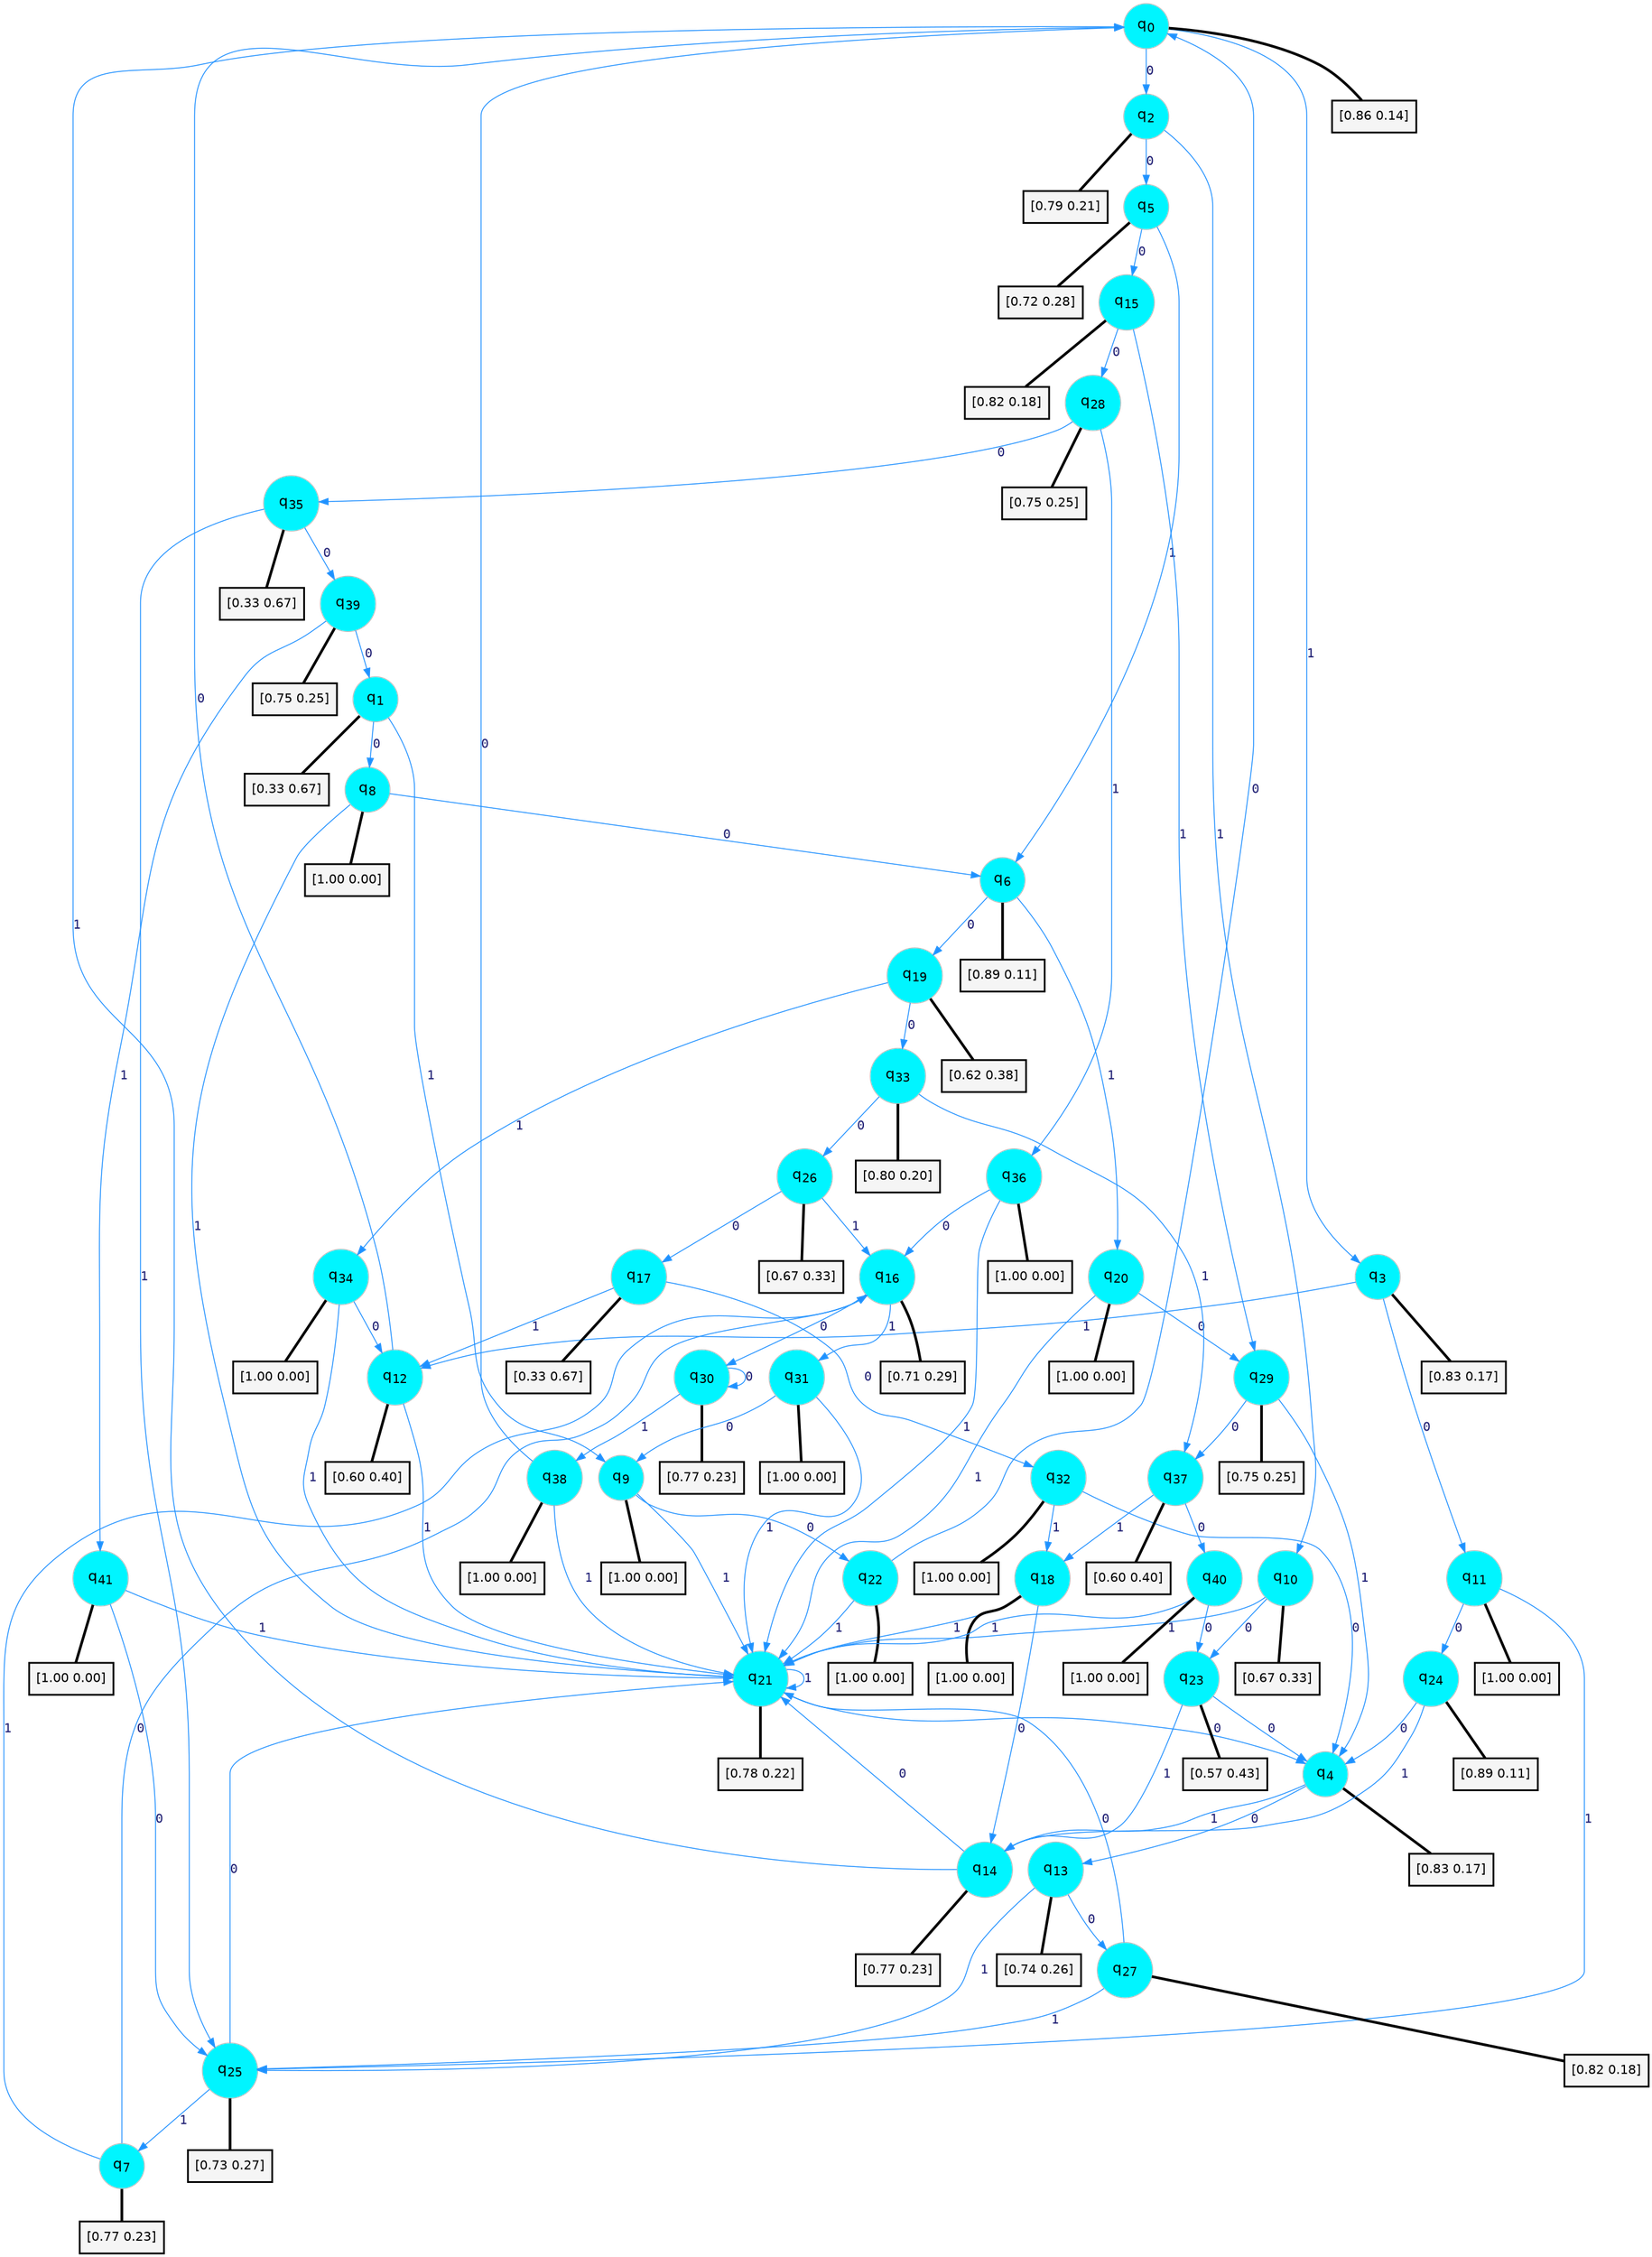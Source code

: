 digraph G {
graph [
bgcolor=transparent, dpi=300, rankdir=TD, size="40,25"];
node [
color=gray, fillcolor=turquoise1, fontcolor=black, fontname=Helvetica, fontsize=16, fontweight=bold, shape=circle, style=filled];
edge [
arrowsize=1, color=dodgerblue1, fontcolor=midnightblue, fontname=courier, fontweight=bold, penwidth=1, style=solid, weight=20];
0[label=<q<SUB>0</SUB>>];
1[label=<q<SUB>1</SUB>>];
2[label=<q<SUB>2</SUB>>];
3[label=<q<SUB>3</SUB>>];
4[label=<q<SUB>4</SUB>>];
5[label=<q<SUB>5</SUB>>];
6[label=<q<SUB>6</SUB>>];
7[label=<q<SUB>7</SUB>>];
8[label=<q<SUB>8</SUB>>];
9[label=<q<SUB>9</SUB>>];
10[label=<q<SUB>10</SUB>>];
11[label=<q<SUB>11</SUB>>];
12[label=<q<SUB>12</SUB>>];
13[label=<q<SUB>13</SUB>>];
14[label=<q<SUB>14</SUB>>];
15[label=<q<SUB>15</SUB>>];
16[label=<q<SUB>16</SUB>>];
17[label=<q<SUB>17</SUB>>];
18[label=<q<SUB>18</SUB>>];
19[label=<q<SUB>19</SUB>>];
20[label=<q<SUB>20</SUB>>];
21[label=<q<SUB>21</SUB>>];
22[label=<q<SUB>22</SUB>>];
23[label=<q<SUB>23</SUB>>];
24[label=<q<SUB>24</SUB>>];
25[label=<q<SUB>25</SUB>>];
26[label=<q<SUB>26</SUB>>];
27[label=<q<SUB>27</SUB>>];
28[label=<q<SUB>28</SUB>>];
29[label=<q<SUB>29</SUB>>];
30[label=<q<SUB>30</SUB>>];
31[label=<q<SUB>31</SUB>>];
32[label=<q<SUB>32</SUB>>];
33[label=<q<SUB>33</SUB>>];
34[label=<q<SUB>34</SUB>>];
35[label=<q<SUB>35</SUB>>];
36[label=<q<SUB>36</SUB>>];
37[label=<q<SUB>37</SUB>>];
38[label=<q<SUB>38</SUB>>];
39[label=<q<SUB>39</SUB>>];
40[label=<q<SUB>40</SUB>>];
41[label=<q<SUB>41</SUB>>];
42[label="[0.86 0.14]", shape=box,fontcolor=black, fontname=Helvetica, fontsize=14, penwidth=2, fillcolor=whitesmoke,color=black];
43[label="[0.33 0.67]", shape=box,fontcolor=black, fontname=Helvetica, fontsize=14, penwidth=2, fillcolor=whitesmoke,color=black];
44[label="[0.79 0.21]", shape=box,fontcolor=black, fontname=Helvetica, fontsize=14, penwidth=2, fillcolor=whitesmoke,color=black];
45[label="[0.83 0.17]", shape=box,fontcolor=black, fontname=Helvetica, fontsize=14, penwidth=2, fillcolor=whitesmoke,color=black];
46[label="[0.83 0.17]", shape=box,fontcolor=black, fontname=Helvetica, fontsize=14, penwidth=2, fillcolor=whitesmoke,color=black];
47[label="[0.72 0.28]", shape=box,fontcolor=black, fontname=Helvetica, fontsize=14, penwidth=2, fillcolor=whitesmoke,color=black];
48[label="[0.89 0.11]", shape=box,fontcolor=black, fontname=Helvetica, fontsize=14, penwidth=2, fillcolor=whitesmoke,color=black];
49[label="[0.77 0.23]", shape=box,fontcolor=black, fontname=Helvetica, fontsize=14, penwidth=2, fillcolor=whitesmoke,color=black];
50[label="[1.00 0.00]", shape=box,fontcolor=black, fontname=Helvetica, fontsize=14, penwidth=2, fillcolor=whitesmoke,color=black];
51[label="[1.00 0.00]", shape=box,fontcolor=black, fontname=Helvetica, fontsize=14, penwidth=2, fillcolor=whitesmoke,color=black];
52[label="[0.67 0.33]", shape=box,fontcolor=black, fontname=Helvetica, fontsize=14, penwidth=2, fillcolor=whitesmoke,color=black];
53[label="[1.00 0.00]", shape=box,fontcolor=black, fontname=Helvetica, fontsize=14, penwidth=2, fillcolor=whitesmoke,color=black];
54[label="[0.60 0.40]", shape=box,fontcolor=black, fontname=Helvetica, fontsize=14, penwidth=2, fillcolor=whitesmoke,color=black];
55[label="[0.74 0.26]", shape=box,fontcolor=black, fontname=Helvetica, fontsize=14, penwidth=2, fillcolor=whitesmoke,color=black];
56[label="[0.77 0.23]", shape=box,fontcolor=black, fontname=Helvetica, fontsize=14, penwidth=2, fillcolor=whitesmoke,color=black];
57[label="[0.82 0.18]", shape=box,fontcolor=black, fontname=Helvetica, fontsize=14, penwidth=2, fillcolor=whitesmoke,color=black];
58[label="[0.71 0.29]", shape=box,fontcolor=black, fontname=Helvetica, fontsize=14, penwidth=2, fillcolor=whitesmoke,color=black];
59[label="[0.33 0.67]", shape=box,fontcolor=black, fontname=Helvetica, fontsize=14, penwidth=2, fillcolor=whitesmoke,color=black];
60[label="[1.00 0.00]", shape=box,fontcolor=black, fontname=Helvetica, fontsize=14, penwidth=2, fillcolor=whitesmoke,color=black];
61[label="[0.62 0.38]", shape=box,fontcolor=black, fontname=Helvetica, fontsize=14, penwidth=2, fillcolor=whitesmoke,color=black];
62[label="[1.00 0.00]", shape=box,fontcolor=black, fontname=Helvetica, fontsize=14, penwidth=2, fillcolor=whitesmoke,color=black];
63[label="[0.78 0.22]", shape=box,fontcolor=black, fontname=Helvetica, fontsize=14, penwidth=2, fillcolor=whitesmoke,color=black];
64[label="[1.00 0.00]", shape=box,fontcolor=black, fontname=Helvetica, fontsize=14, penwidth=2, fillcolor=whitesmoke,color=black];
65[label="[0.57 0.43]", shape=box,fontcolor=black, fontname=Helvetica, fontsize=14, penwidth=2, fillcolor=whitesmoke,color=black];
66[label="[0.89 0.11]", shape=box,fontcolor=black, fontname=Helvetica, fontsize=14, penwidth=2, fillcolor=whitesmoke,color=black];
67[label="[0.73 0.27]", shape=box,fontcolor=black, fontname=Helvetica, fontsize=14, penwidth=2, fillcolor=whitesmoke,color=black];
68[label="[0.67 0.33]", shape=box,fontcolor=black, fontname=Helvetica, fontsize=14, penwidth=2, fillcolor=whitesmoke,color=black];
69[label="[0.82 0.18]", shape=box,fontcolor=black, fontname=Helvetica, fontsize=14, penwidth=2, fillcolor=whitesmoke,color=black];
70[label="[0.75 0.25]", shape=box,fontcolor=black, fontname=Helvetica, fontsize=14, penwidth=2, fillcolor=whitesmoke,color=black];
71[label="[0.75 0.25]", shape=box,fontcolor=black, fontname=Helvetica, fontsize=14, penwidth=2, fillcolor=whitesmoke,color=black];
72[label="[0.77 0.23]", shape=box,fontcolor=black, fontname=Helvetica, fontsize=14, penwidth=2, fillcolor=whitesmoke,color=black];
73[label="[1.00 0.00]", shape=box,fontcolor=black, fontname=Helvetica, fontsize=14, penwidth=2, fillcolor=whitesmoke,color=black];
74[label="[1.00 0.00]", shape=box,fontcolor=black, fontname=Helvetica, fontsize=14, penwidth=2, fillcolor=whitesmoke,color=black];
75[label="[0.80 0.20]", shape=box,fontcolor=black, fontname=Helvetica, fontsize=14, penwidth=2, fillcolor=whitesmoke,color=black];
76[label="[1.00 0.00]", shape=box,fontcolor=black, fontname=Helvetica, fontsize=14, penwidth=2, fillcolor=whitesmoke,color=black];
77[label="[0.33 0.67]", shape=box,fontcolor=black, fontname=Helvetica, fontsize=14, penwidth=2, fillcolor=whitesmoke,color=black];
78[label="[1.00 0.00]", shape=box,fontcolor=black, fontname=Helvetica, fontsize=14, penwidth=2, fillcolor=whitesmoke,color=black];
79[label="[0.60 0.40]", shape=box,fontcolor=black, fontname=Helvetica, fontsize=14, penwidth=2, fillcolor=whitesmoke,color=black];
80[label="[1.00 0.00]", shape=box,fontcolor=black, fontname=Helvetica, fontsize=14, penwidth=2, fillcolor=whitesmoke,color=black];
81[label="[0.75 0.25]", shape=box,fontcolor=black, fontname=Helvetica, fontsize=14, penwidth=2, fillcolor=whitesmoke,color=black];
82[label="[1.00 0.00]", shape=box,fontcolor=black, fontname=Helvetica, fontsize=14, penwidth=2, fillcolor=whitesmoke,color=black];
83[label="[1.00 0.00]", shape=box,fontcolor=black, fontname=Helvetica, fontsize=14, penwidth=2, fillcolor=whitesmoke,color=black];
0->2 [label=0];
0->3 [label=1];
0->42 [arrowhead=none, penwidth=3,color=black];
1->8 [label=0];
1->9 [label=1];
1->43 [arrowhead=none, penwidth=3,color=black];
2->5 [label=0];
2->10 [label=1];
2->44 [arrowhead=none, penwidth=3,color=black];
3->11 [label=0];
3->12 [label=1];
3->45 [arrowhead=none, penwidth=3,color=black];
4->13 [label=0];
4->14 [label=1];
4->46 [arrowhead=none, penwidth=3,color=black];
5->15 [label=0];
5->6 [label=1];
5->47 [arrowhead=none, penwidth=3,color=black];
6->19 [label=0];
6->20 [label=1];
6->48 [arrowhead=none, penwidth=3,color=black];
7->16 [label=0];
7->16 [label=1];
7->49 [arrowhead=none, penwidth=3,color=black];
8->6 [label=0];
8->21 [label=1];
8->50 [arrowhead=none, penwidth=3,color=black];
9->22 [label=0];
9->21 [label=1];
9->51 [arrowhead=none, penwidth=3,color=black];
10->23 [label=0];
10->21 [label=1];
10->52 [arrowhead=none, penwidth=3,color=black];
11->24 [label=0];
11->25 [label=1];
11->53 [arrowhead=none, penwidth=3,color=black];
12->0 [label=0];
12->21 [label=1];
12->54 [arrowhead=none, penwidth=3,color=black];
13->27 [label=0];
13->25 [label=1];
13->55 [arrowhead=none, penwidth=3,color=black];
14->21 [label=0];
14->0 [label=1];
14->56 [arrowhead=none, penwidth=3,color=black];
15->28 [label=0];
15->29 [label=1];
15->57 [arrowhead=none, penwidth=3,color=black];
16->30 [label=0];
16->31 [label=1];
16->58 [arrowhead=none, penwidth=3,color=black];
17->32 [label=0];
17->12 [label=1];
17->59 [arrowhead=none, penwidth=3,color=black];
18->14 [label=0];
18->21 [label=1];
18->60 [arrowhead=none, penwidth=3,color=black];
19->33 [label=0];
19->34 [label=1];
19->61 [arrowhead=none, penwidth=3,color=black];
20->29 [label=0];
20->21 [label=1];
20->62 [arrowhead=none, penwidth=3,color=black];
21->4 [label=0];
21->21 [label=1];
21->63 [arrowhead=none, penwidth=3,color=black];
22->0 [label=0];
22->21 [label=1];
22->64 [arrowhead=none, penwidth=3,color=black];
23->4 [label=0];
23->14 [label=1];
23->65 [arrowhead=none, penwidth=3,color=black];
24->4 [label=0];
24->14 [label=1];
24->66 [arrowhead=none, penwidth=3,color=black];
25->21 [label=0];
25->7 [label=1];
25->67 [arrowhead=none, penwidth=3,color=black];
26->17 [label=0];
26->16 [label=1];
26->68 [arrowhead=none, penwidth=3,color=black];
27->21 [label=0];
27->25 [label=1];
27->69 [arrowhead=none, penwidth=3,color=black];
28->35 [label=0];
28->36 [label=1];
28->70 [arrowhead=none, penwidth=3,color=black];
29->37 [label=0];
29->4 [label=1];
29->71 [arrowhead=none, penwidth=3,color=black];
30->30 [label=0];
30->38 [label=1];
30->72 [arrowhead=none, penwidth=3,color=black];
31->9 [label=0];
31->21 [label=1];
31->73 [arrowhead=none, penwidth=3,color=black];
32->4 [label=0];
32->18 [label=1];
32->74 [arrowhead=none, penwidth=3,color=black];
33->26 [label=0];
33->37 [label=1];
33->75 [arrowhead=none, penwidth=3,color=black];
34->12 [label=0];
34->21 [label=1];
34->76 [arrowhead=none, penwidth=3,color=black];
35->39 [label=0];
35->25 [label=1];
35->77 [arrowhead=none, penwidth=3,color=black];
36->16 [label=0];
36->21 [label=1];
36->78 [arrowhead=none, penwidth=3,color=black];
37->40 [label=0];
37->18 [label=1];
37->79 [arrowhead=none, penwidth=3,color=black];
38->0 [label=0];
38->21 [label=1];
38->80 [arrowhead=none, penwidth=3,color=black];
39->1 [label=0];
39->41 [label=1];
39->81 [arrowhead=none, penwidth=3,color=black];
40->23 [label=0];
40->21 [label=1];
40->82 [arrowhead=none, penwidth=3,color=black];
41->25 [label=0];
41->21 [label=1];
41->83 [arrowhead=none, penwidth=3,color=black];
}

